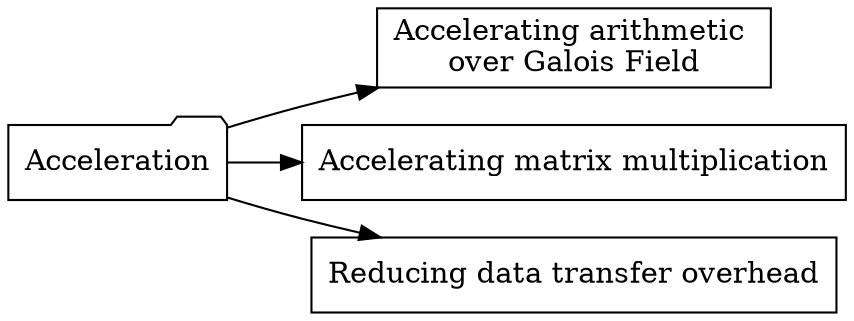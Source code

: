digraph roadmap
{
  rankdir = LR;
  node[shape=box];
  root
	[
	label="Acceleration"
	shape=folder
	];
  root -> "Accelerating arithmetic \nover Galois Field";
  root -> "Accelerating matrix multiplication";
  root -> "Reducing data transfer overhead";
}
